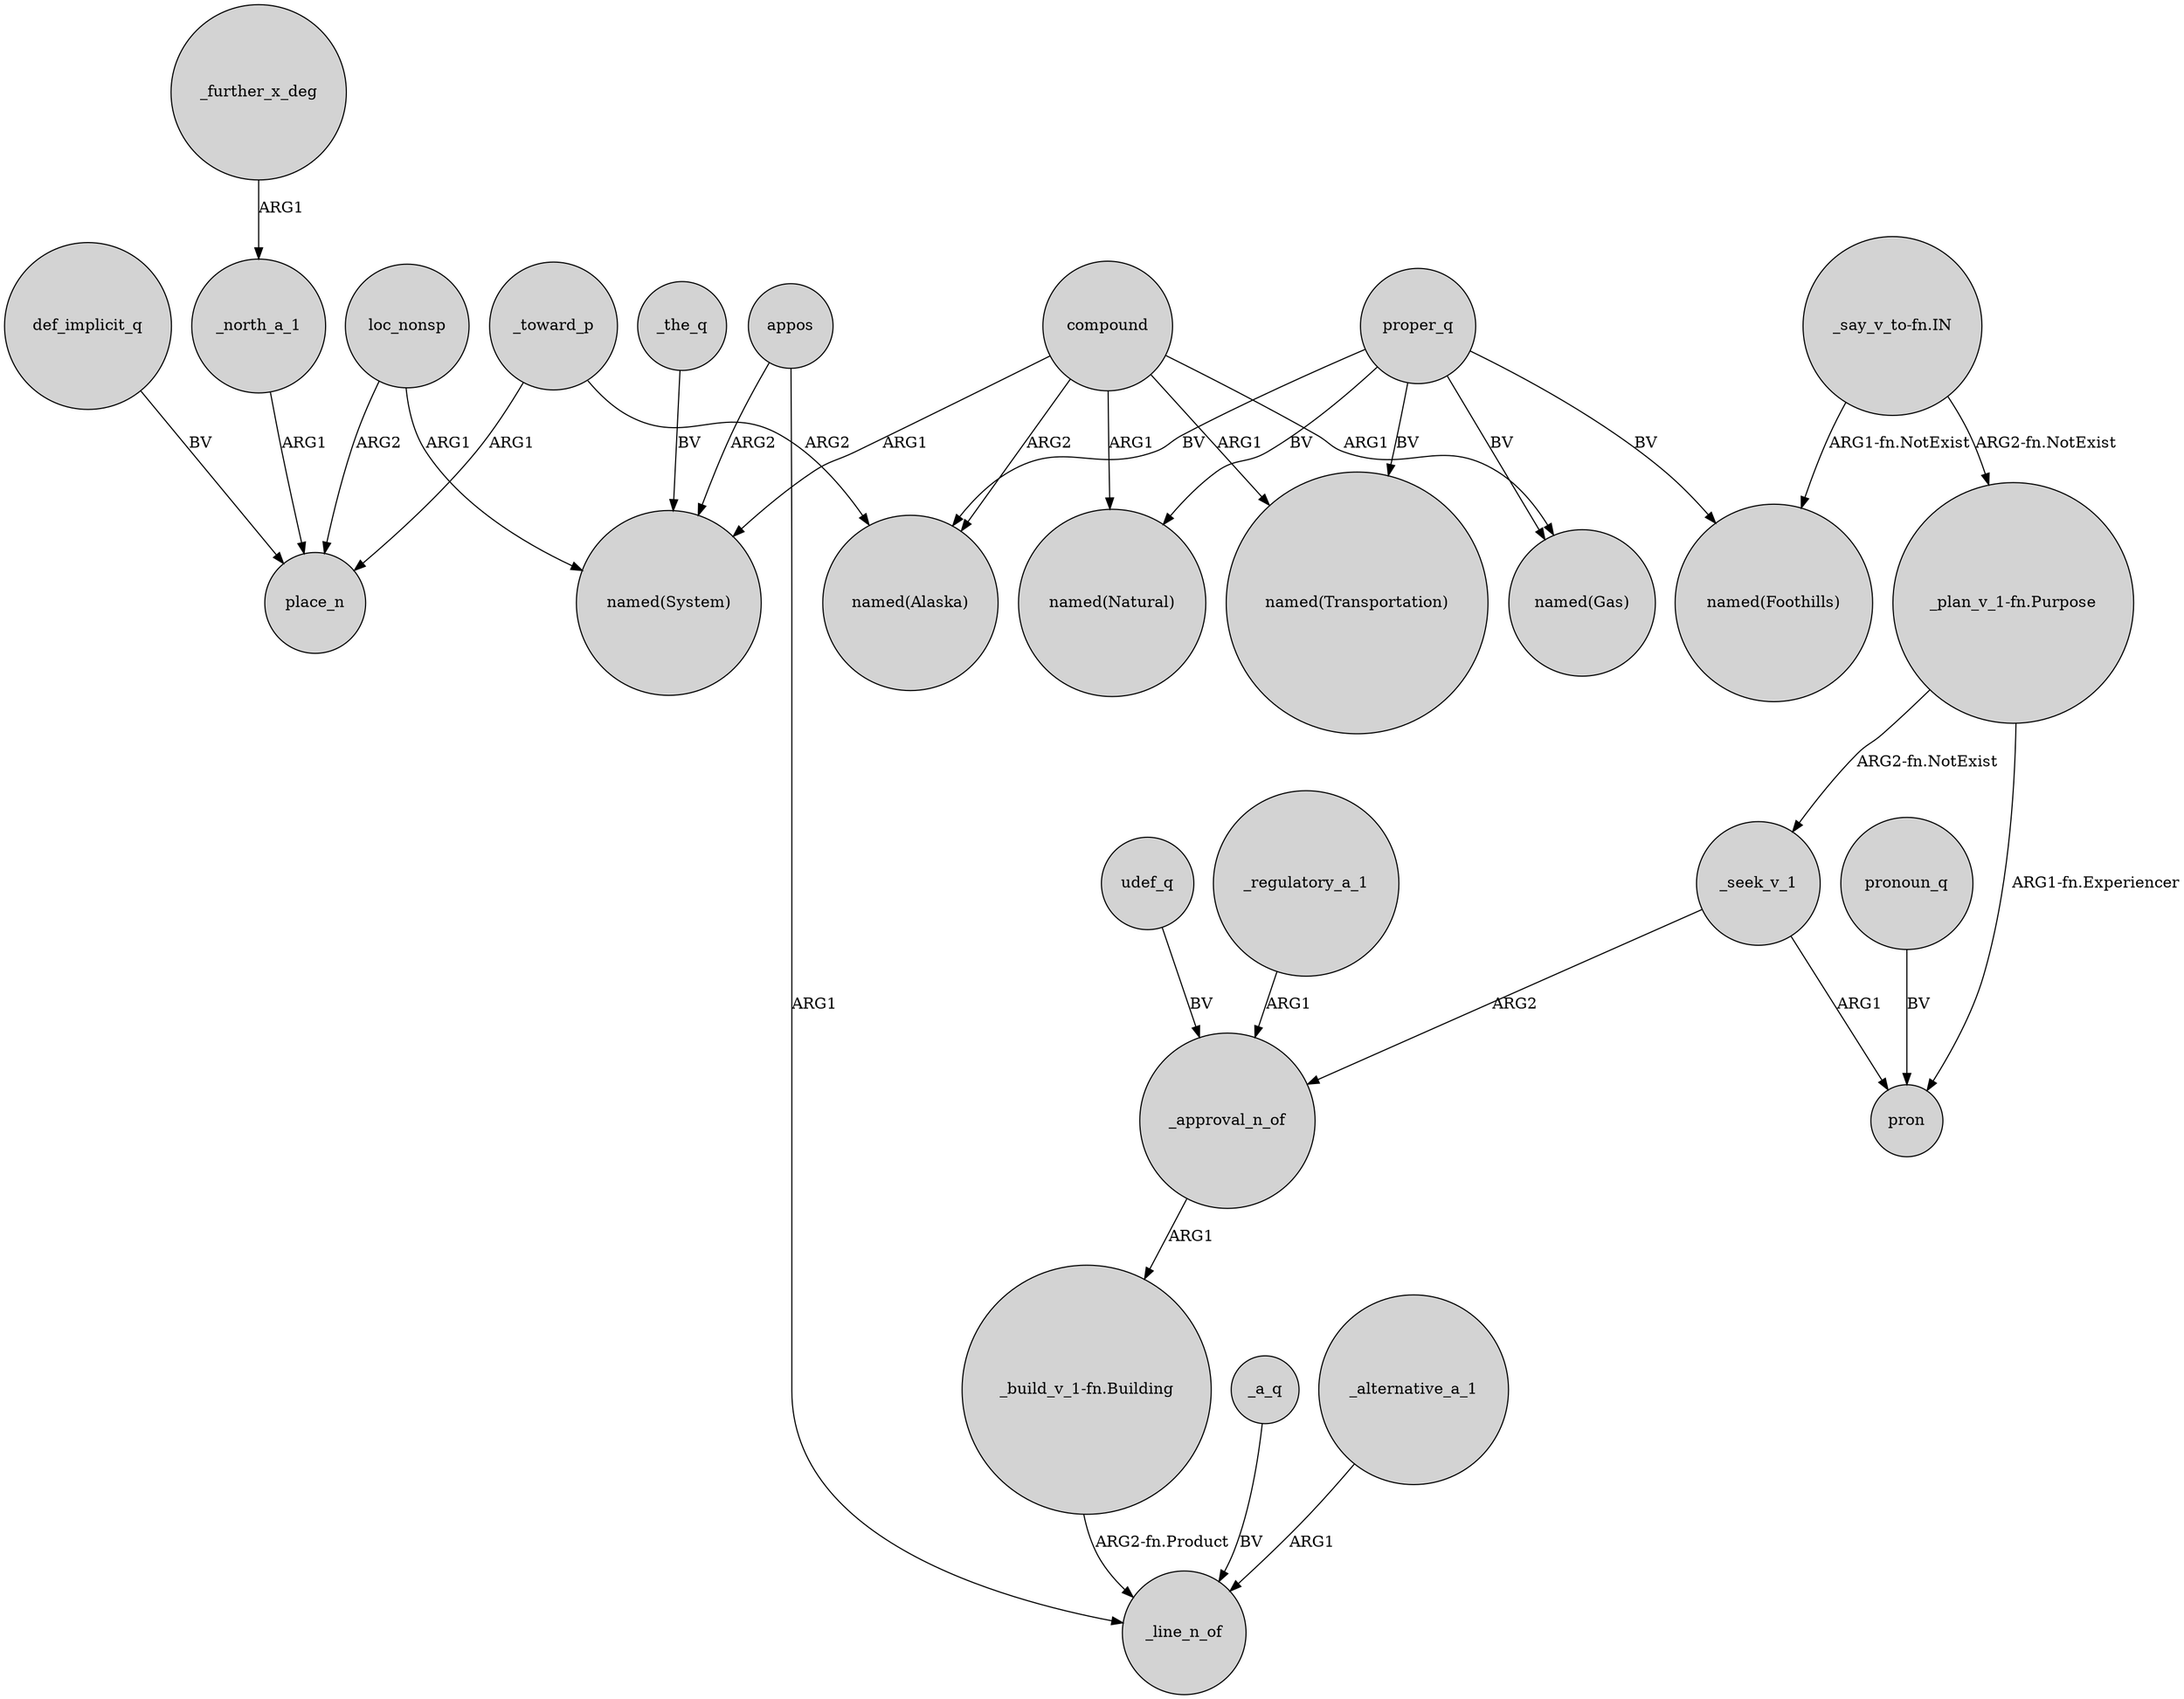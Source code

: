 digraph {
	node [shape=circle style=filled]
	compound -> "named(Transportation)" [label=ARG1]
	proper_q -> "named(Transportation)" [label=BV]
	_toward_p -> "named(Alaska)" [label=ARG2]
	_seek_v_1 -> _approval_n_of [label=ARG2]
	proper_q -> "named(Gas)" [label=BV]
	_regulatory_a_1 -> _approval_n_of [label=ARG1]
	"_build_v_1-fn.Building" -> _line_n_of [label="ARG2-fn.Product"]
	"_say_v_to-fn.IN" -> "named(Foothills)" [label="ARG1-fn.NotExist"]
	"_plan_v_1-fn.Purpose" -> pron [label="ARG1-fn.Experiencer"]
	compound -> "named(Alaska)" [label=ARG2]
	appos -> "named(System)" [label=ARG2]
	def_implicit_q -> place_n [label=BV]
	_the_q -> "named(System)" [label=BV]
	loc_nonsp -> "named(System)" [label=ARG1]
	"_say_v_to-fn.IN" -> "_plan_v_1-fn.Purpose" [label="ARG2-fn.NotExist"]
	_a_q -> _line_n_of [label=BV]
	_further_x_deg -> _north_a_1 [label=ARG1]
	compound -> "named(Gas)" [label=ARG1]
	_alternative_a_1 -> _line_n_of [label=ARG1]
	pronoun_q -> pron [label=BV]
	proper_q -> "named(Alaska)" [label=BV]
	compound -> "named(Natural)" [label=ARG1]
	_seek_v_1 -> pron [label=ARG1]
	_toward_p -> place_n [label=ARG1]
	proper_q -> "named(Foothills)" [label=BV]
	compound -> "named(System)" [label=ARG1]
	loc_nonsp -> place_n [label=ARG2]
	udef_q -> _approval_n_of [label=BV]
	_north_a_1 -> place_n [label=ARG1]
	"_plan_v_1-fn.Purpose" -> _seek_v_1 [label="ARG2-fn.NotExist"]
	_approval_n_of -> "_build_v_1-fn.Building" [label=ARG1]
	proper_q -> "named(Natural)" [label=BV]
	appos -> _line_n_of [label=ARG1]
}
